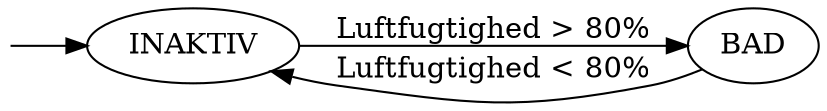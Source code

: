 digraph G {
  margin=0;
  rankdir=LR;
  "" [shape = none, width=0, height=0, margin=0]
  "" -> "INAKTIV"
  "INAKTIV" -> "BAD" [label="Luftfugtighed > 80%"]
  "BAD" -> "INAKTIV" [label="Luftfugtighed < 80%"]
}
